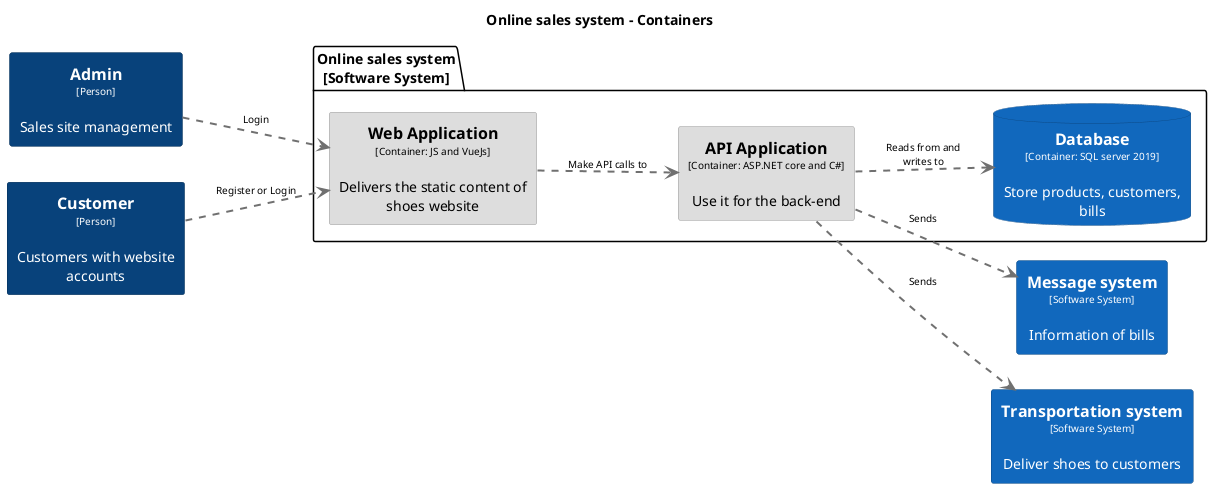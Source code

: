 @startuml(id=Onlinesalessystem-Container)
title Online sales system - Containers

skinparam {
  shadowing false
  arrowFontSize 10
  defaultTextAlignment center
  wrapWidth 200
  maxMessageSize 100
}
hide stereotype
left to right direction
skinparam rectangle<<45>> {
  BackgroundColor #1168bd
  FontColor #ffffff
  BorderColor #0b4884
}
skinparam rectangle<<1>> {
  BackgroundColor #08427b
  FontColor #ffffff
  BorderColor #052e56
}
skinparam database<<35>> {
  BackgroundColor #1168bd
  FontColor #ffffff
  BorderColor #0b4884
}
skinparam rectangle<<2>> {
  BackgroundColor #08427b
  FontColor #ffffff
  BorderColor #052e56
}
skinparam rectangle<<4>> {
  BackgroundColor #dddddd
  FontColor #000000
  BorderColor #9a9a9a
}
skinparam rectangle<<9>> {
  BackgroundColor #dddddd
  FontColor #000000
  BorderColor #9a9a9a
}
skinparam rectangle<<41>> {
  BackgroundColor #1168bd
  FontColor #ffffff
  BorderColor #0b4884
}
rectangle "==Admin\n<size:10>[Person]</size>\n\nSales site management" <<2>> as 2
rectangle "==Customer\n<size:10>[Person]</size>\n\nCustomers with website accounts" <<1>> as 1
rectangle "==Message system\n<size:10>[Software System]</size>\n\nInformation of bills" <<45>> as 45
rectangle "==Transportation system\n<size:10>[Software System]</size>\n\nDeliver shoes to customers" <<41>> as 41
package "Online sales system\n[Software System]" {
  rectangle "==API Application\n<size:10>[Container: ASP.NET core and C#]</size>\n\nUse it for the back-end" <<9>> as 9
  database "==Database\n<size:10>[Container: SQL server 2019]</size>\n\nStore products, customers, bills" <<35>> as 35
  rectangle "==Web Application\n<size:10>[Container: JS and VueJs]</size>\n\nDelivers the static content of shoes website" <<4>> as 4
}
9 .[#707070,thickness=2].> 35 : "Reads from and writes to"
9 .[#707070,thickness=2].> 45 : "Sends"
9 .[#707070,thickness=2].> 41 : "Sends"
2 .[#707070,thickness=2].> 4 : "Login"
1 .[#707070,thickness=2].> 4 : "Register or Login"
4 .[#707070,thickness=2].> 9 : "Make API calls to"
@enduml